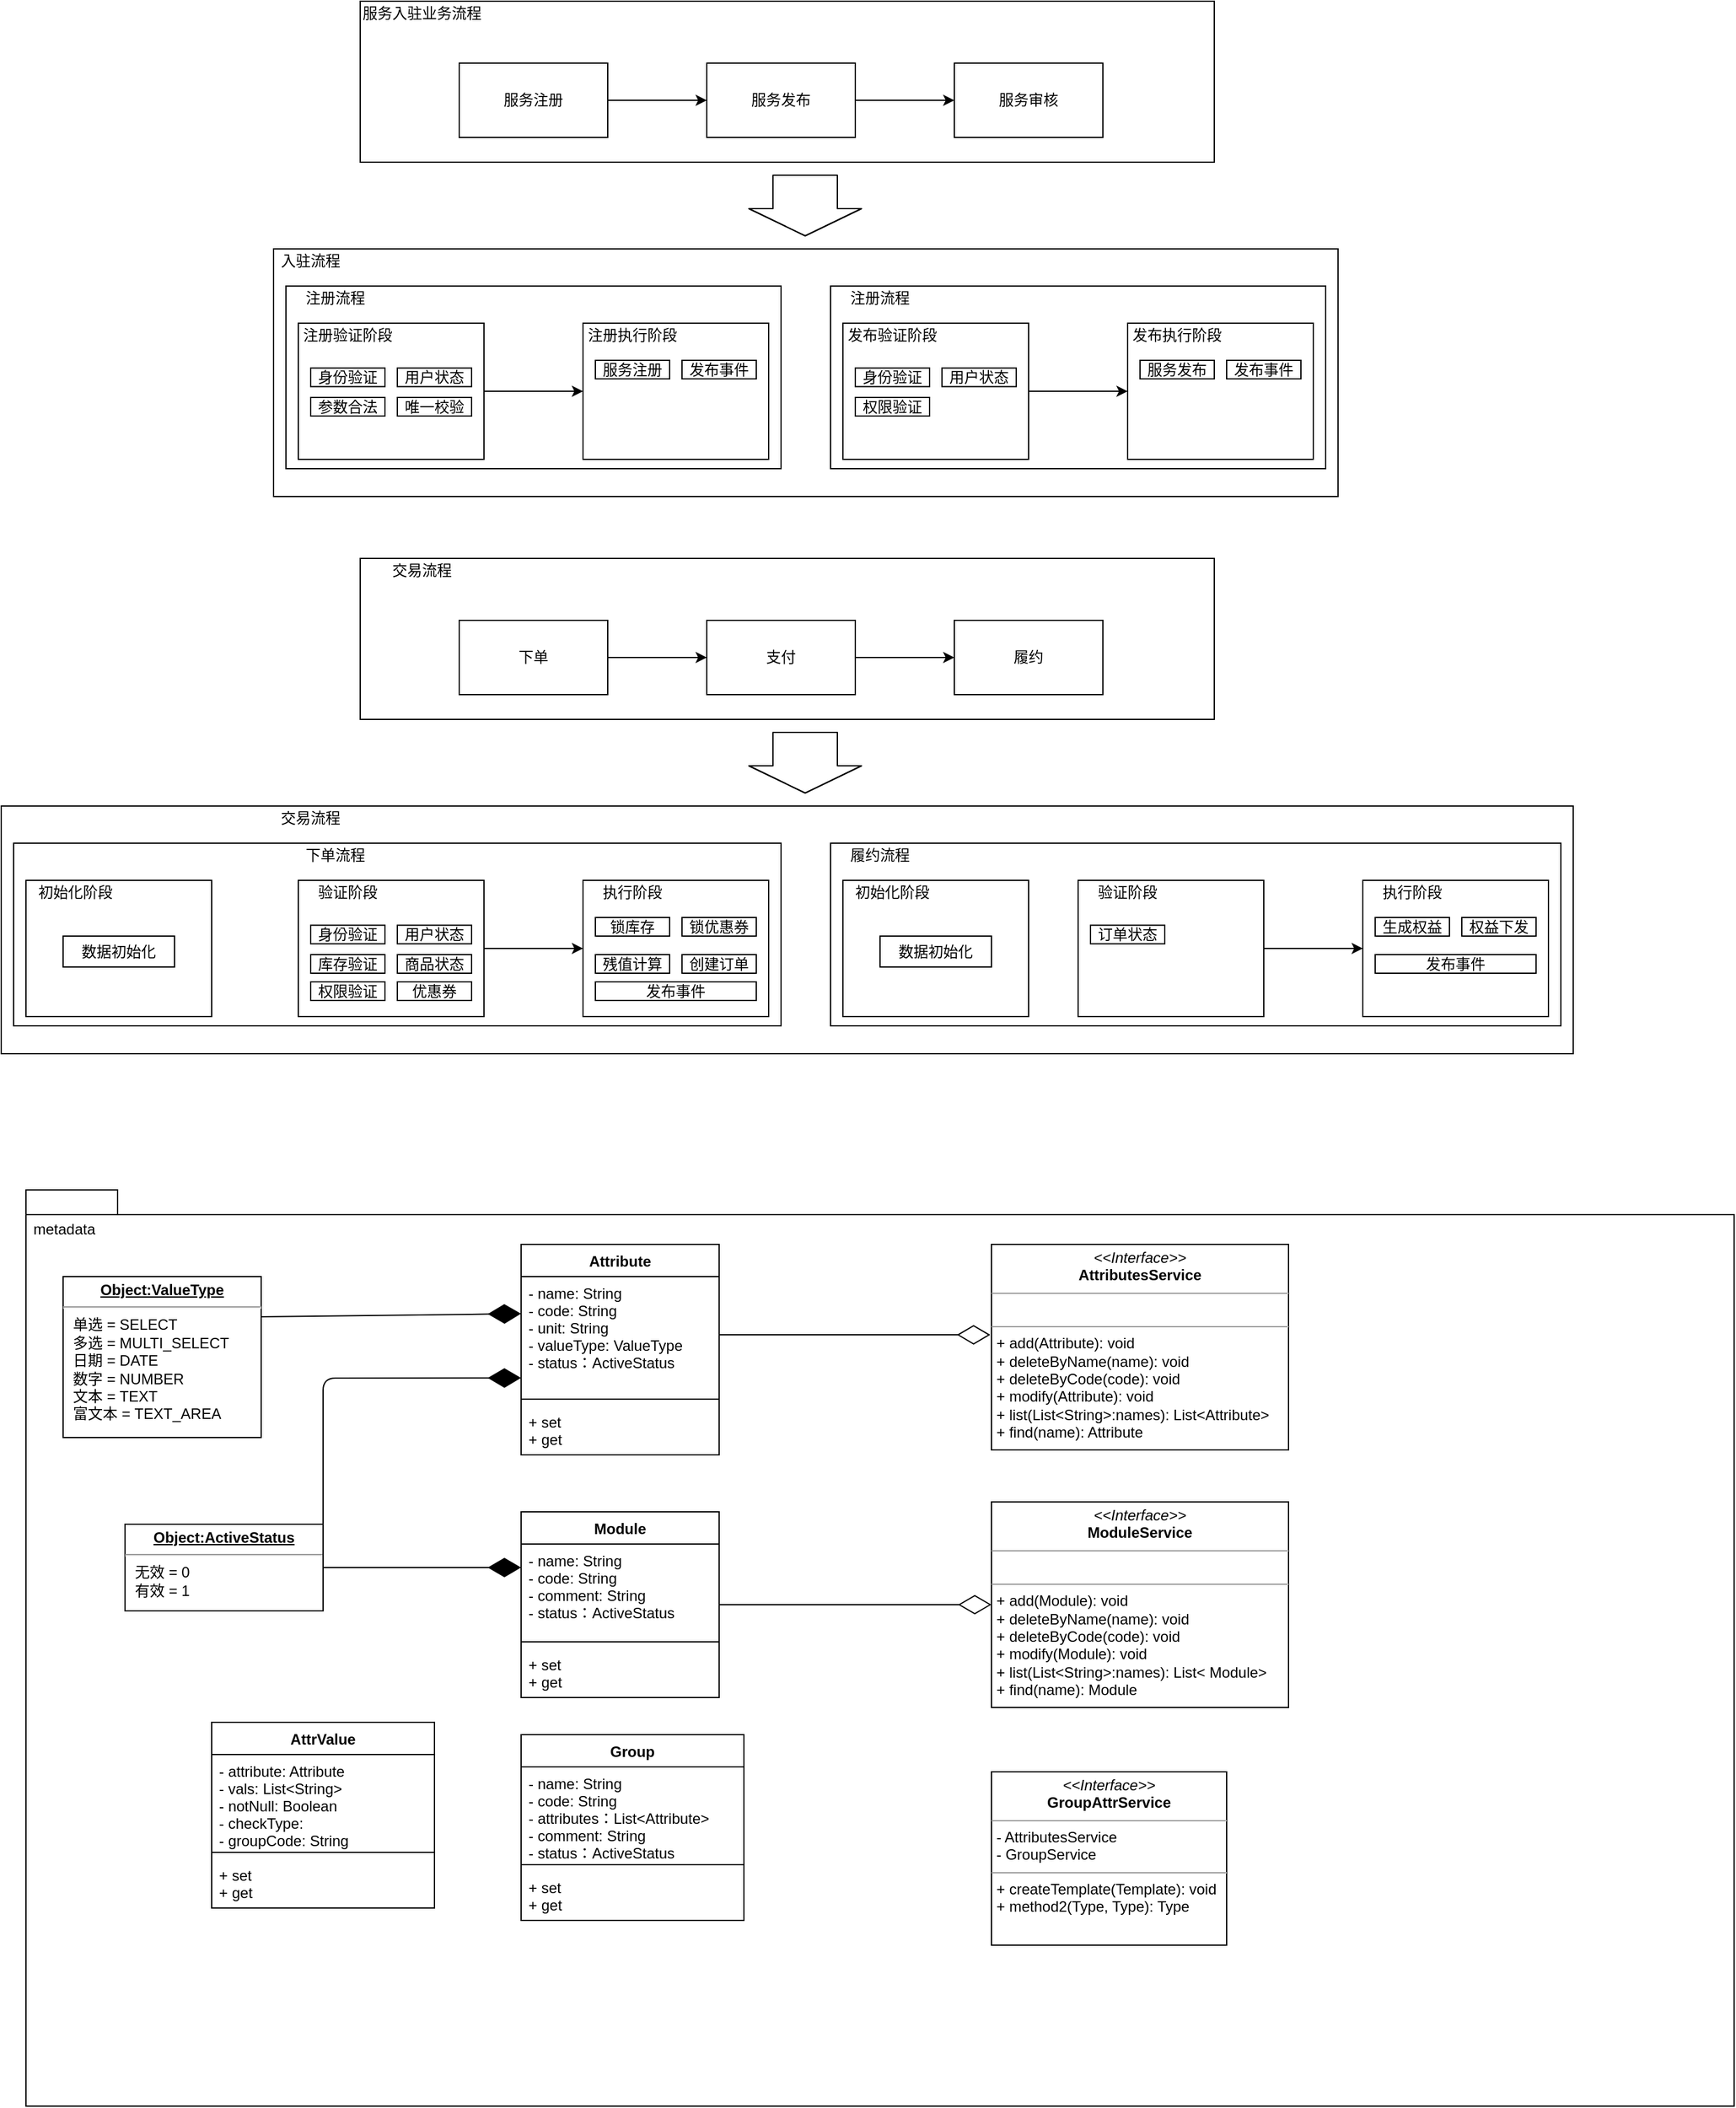 <mxfile version="14.4.8" type="github">
  <diagram id="q26WDrjZsxecTwzou5Jp" name="Page-1">
    <mxGraphModel dx="1426" dy="745" grid="1" gridSize="10" guides="1" tooltips="1" connect="1" arrows="1" fold="1" page="1" pageScale="1" pageWidth="1654" pageHeight="2336" math="0" shadow="0">
      <root>
        <mxCell id="0" />
        <mxCell id="1" parent="0" />
        <mxCell id="40V8CMABnjfzMoxlq0PH-49" value="" style="group" vertex="1" connectable="0" parent="1">
          <mxGeometry x="230" y="580" width="860" height="400" as="geometry" />
        </mxCell>
        <mxCell id="40V8CMABnjfzMoxlq0PH-50" value="" style="rounded=0;whiteSpace=wrap;html=1;" vertex="1" parent="40V8CMABnjfzMoxlq0PH-49">
          <mxGeometry x="70" width="690" height="130" as="geometry" />
        </mxCell>
        <mxCell id="40V8CMABnjfzMoxlq0PH-51" value="服务注册" style="rounded=0;whiteSpace=wrap;html=1;" vertex="1" parent="40V8CMABnjfzMoxlq0PH-49">
          <mxGeometry x="150" y="50" width="120" height="60" as="geometry" />
        </mxCell>
        <mxCell id="40V8CMABnjfzMoxlq0PH-52" value="服务发布" style="rounded=0;whiteSpace=wrap;html=1;" vertex="1" parent="40V8CMABnjfzMoxlq0PH-49">
          <mxGeometry x="350" y="50" width="120" height="60" as="geometry" />
        </mxCell>
        <mxCell id="40V8CMABnjfzMoxlq0PH-53" value="" style="edgeStyle=orthogonalEdgeStyle;rounded=0;orthogonalLoop=1;jettySize=auto;html=1;" edge="1" parent="40V8CMABnjfzMoxlq0PH-49" source="40V8CMABnjfzMoxlq0PH-51" target="40V8CMABnjfzMoxlq0PH-52">
          <mxGeometry relative="1" as="geometry" />
        </mxCell>
        <mxCell id="40V8CMABnjfzMoxlq0PH-54" value="服务入驻业务流程" style="text;html=1;strokeColor=none;fillColor=none;align=center;verticalAlign=middle;whiteSpace=wrap;rounded=0;" vertex="1" parent="40V8CMABnjfzMoxlq0PH-49">
          <mxGeometry x="70" width="100" height="20" as="geometry" />
        </mxCell>
        <mxCell id="40V8CMABnjfzMoxlq0PH-55" value="" style="shape=flexArrow;endArrow=classic;html=1;endWidth=38;endSize=7;width=52;" edge="1" parent="40V8CMABnjfzMoxlq0PH-49">
          <mxGeometry width="50" height="50" relative="1" as="geometry">
            <mxPoint x="429.5" y="140" as="sourcePoint" />
            <mxPoint x="429.5" y="190" as="targetPoint" />
            <Array as="points">
              <mxPoint x="429.5" y="150" />
            </Array>
          </mxGeometry>
        </mxCell>
        <mxCell id="40V8CMABnjfzMoxlq0PH-56" value="" style="rounded=0;whiteSpace=wrap;html=1;" vertex="1" parent="40V8CMABnjfzMoxlq0PH-49">
          <mxGeometry y="200" width="860" height="200" as="geometry" />
        </mxCell>
        <mxCell id="40V8CMABnjfzMoxlq0PH-57" value="入驻流程" style="text;html=1;strokeColor=none;fillColor=none;align=center;verticalAlign=middle;whiteSpace=wrap;rounded=0;" vertex="1" parent="40V8CMABnjfzMoxlq0PH-49">
          <mxGeometry y="200" width="60" height="20" as="geometry" />
        </mxCell>
        <mxCell id="40V8CMABnjfzMoxlq0PH-58" value="" style="rounded=0;whiteSpace=wrap;html=1;" vertex="1" parent="40V8CMABnjfzMoxlq0PH-49">
          <mxGeometry x="10" y="230" width="400" height="147.5" as="geometry" />
        </mxCell>
        <mxCell id="40V8CMABnjfzMoxlq0PH-59" value="" style="rounded=0;whiteSpace=wrap;html=1;" vertex="1" parent="40V8CMABnjfzMoxlq0PH-49">
          <mxGeometry x="20" y="260" width="150" height="110" as="geometry" />
        </mxCell>
        <mxCell id="40V8CMABnjfzMoxlq0PH-60" value="注册验证阶段" style="text;html=1;strokeColor=none;fillColor=none;align=center;verticalAlign=middle;whiteSpace=wrap;rounded=0;" vertex="1" parent="40V8CMABnjfzMoxlq0PH-49">
          <mxGeometry x="20" y="260" width="80" height="20" as="geometry" />
        </mxCell>
        <mxCell id="40V8CMABnjfzMoxlq0PH-61" value="身份验证" style="rounded=0;whiteSpace=wrap;html=1;" vertex="1" parent="40V8CMABnjfzMoxlq0PH-49">
          <mxGeometry x="30" y="296.25" width="60" height="15" as="geometry" />
        </mxCell>
        <mxCell id="40V8CMABnjfzMoxlq0PH-62" value="参数合法" style="rounded=0;whiteSpace=wrap;html=1;" vertex="1" parent="40V8CMABnjfzMoxlq0PH-49">
          <mxGeometry x="30" y="320" width="60" height="15" as="geometry" />
        </mxCell>
        <mxCell id="40V8CMABnjfzMoxlq0PH-63" value="唯一校验" style="rounded=0;whiteSpace=wrap;html=1;" vertex="1" parent="40V8CMABnjfzMoxlq0PH-49">
          <mxGeometry x="100" y="320" width="60" height="15" as="geometry" />
        </mxCell>
        <mxCell id="40V8CMABnjfzMoxlq0PH-64" value="" style="rounded=0;whiteSpace=wrap;html=1;" vertex="1" parent="40V8CMABnjfzMoxlq0PH-49">
          <mxGeometry x="250" y="260" width="150" height="110" as="geometry" />
        </mxCell>
        <mxCell id="40V8CMABnjfzMoxlq0PH-65" value="" style="edgeStyle=orthogonalEdgeStyle;rounded=0;orthogonalLoop=1;jettySize=auto;html=1;" edge="1" parent="40V8CMABnjfzMoxlq0PH-49" source="40V8CMABnjfzMoxlq0PH-59" target="40V8CMABnjfzMoxlq0PH-64">
          <mxGeometry relative="1" as="geometry" />
        </mxCell>
        <mxCell id="40V8CMABnjfzMoxlq0PH-66" value="注册执行阶段" style="text;html=1;strokeColor=none;fillColor=none;align=center;verticalAlign=middle;whiteSpace=wrap;rounded=0;" vertex="1" parent="40V8CMABnjfzMoxlq0PH-49">
          <mxGeometry x="250" y="260" width="80" height="20" as="geometry" />
        </mxCell>
        <mxCell id="40V8CMABnjfzMoxlq0PH-67" value="用户状态" style="rounded=0;whiteSpace=wrap;html=1;" vertex="1" parent="40V8CMABnjfzMoxlq0PH-49">
          <mxGeometry x="100" y="296.25" width="60" height="15" as="geometry" />
        </mxCell>
        <mxCell id="40V8CMABnjfzMoxlq0PH-68" value="服务注册" style="rounded=0;whiteSpace=wrap;html=1;" vertex="1" parent="40V8CMABnjfzMoxlq0PH-49">
          <mxGeometry x="260" y="290" width="60" height="15" as="geometry" />
        </mxCell>
        <mxCell id="40V8CMABnjfzMoxlq0PH-69" value="发布事件" style="rounded=0;whiteSpace=wrap;html=1;" vertex="1" parent="40V8CMABnjfzMoxlq0PH-49">
          <mxGeometry x="330" y="290" width="60" height="15" as="geometry" />
        </mxCell>
        <mxCell id="40V8CMABnjfzMoxlq0PH-70" value="注册流程" style="text;html=1;strokeColor=none;fillColor=none;align=center;verticalAlign=middle;whiteSpace=wrap;rounded=0;" vertex="1" parent="40V8CMABnjfzMoxlq0PH-49">
          <mxGeometry x="10" y="230" width="80" height="20" as="geometry" />
        </mxCell>
        <mxCell id="40V8CMABnjfzMoxlq0PH-71" value="" style="rounded=0;whiteSpace=wrap;html=1;" vertex="1" parent="40V8CMABnjfzMoxlq0PH-49">
          <mxGeometry x="450" y="230" width="400" height="147.5" as="geometry" />
        </mxCell>
        <mxCell id="40V8CMABnjfzMoxlq0PH-72" value="" style="rounded=0;whiteSpace=wrap;html=1;" vertex="1" parent="40V8CMABnjfzMoxlq0PH-49">
          <mxGeometry x="460" y="260" width="150" height="110" as="geometry" />
        </mxCell>
        <mxCell id="40V8CMABnjfzMoxlq0PH-73" value="发布验证阶段" style="text;html=1;strokeColor=none;fillColor=none;align=center;verticalAlign=middle;whiteSpace=wrap;rounded=0;" vertex="1" parent="40V8CMABnjfzMoxlq0PH-49">
          <mxGeometry x="460" y="260" width="80" height="20" as="geometry" />
        </mxCell>
        <mxCell id="40V8CMABnjfzMoxlq0PH-74" value="身份验证" style="rounded=0;whiteSpace=wrap;html=1;" vertex="1" parent="40V8CMABnjfzMoxlq0PH-49">
          <mxGeometry x="470" y="296.25" width="60" height="15" as="geometry" />
        </mxCell>
        <mxCell id="40V8CMABnjfzMoxlq0PH-75" value="" style="rounded=0;whiteSpace=wrap;html=1;" vertex="1" parent="40V8CMABnjfzMoxlq0PH-49">
          <mxGeometry x="690" y="260" width="150" height="110" as="geometry" />
        </mxCell>
        <mxCell id="40V8CMABnjfzMoxlq0PH-76" value="发布执行阶段" style="text;html=1;strokeColor=none;fillColor=none;align=center;verticalAlign=middle;whiteSpace=wrap;rounded=0;" vertex="1" parent="40V8CMABnjfzMoxlq0PH-49">
          <mxGeometry x="690" y="260" width="80" height="20" as="geometry" />
        </mxCell>
        <mxCell id="40V8CMABnjfzMoxlq0PH-77" value="用户状态" style="rounded=0;whiteSpace=wrap;html=1;" vertex="1" parent="40V8CMABnjfzMoxlq0PH-49">
          <mxGeometry x="540" y="296.25" width="60" height="15" as="geometry" />
        </mxCell>
        <mxCell id="40V8CMABnjfzMoxlq0PH-78" value="服务发布" style="rounded=0;whiteSpace=wrap;html=1;" vertex="1" parent="40V8CMABnjfzMoxlq0PH-49">
          <mxGeometry x="700" y="290" width="60" height="15" as="geometry" />
        </mxCell>
        <mxCell id="40V8CMABnjfzMoxlq0PH-79" value="发布事件" style="rounded=0;whiteSpace=wrap;html=1;" vertex="1" parent="40V8CMABnjfzMoxlq0PH-49">
          <mxGeometry x="770" y="290" width="60" height="15" as="geometry" />
        </mxCell>
        <mxCell id="40V8CMABnjfzMoxlq0PH-80" value="注册流程" style="text;html=1;strokeColor=none;fillColor=none;align=center;verticalAlign=middle;whiteSpace=wrap;rounded=0;" vertex="1" parent="40V8CMABnjfzMoxlq0PH-49">
          <mxGeometry x="450" y="230" width="80" height="20" as="geometry" />
        </mxCell>
        <mxCell id="40V8CMABnjfzMoxlq0PH-81" value="权限验证" style="rounded=0;whiteSpace=wrap;html=1;" vertex="1" parent="40V8CMABnjfzMoxlq0PH-49">
          <mxGeometry x="470" y="320" width="60" height="15" as="geometry" />
        </mxCell>
        <mxCell id="40V8CMABnjfzMoxlq0PH-82" value="服务审核" style="rounded=0;whiteSpace=wrap;html=1;" vertex="1" parent="40V8CMABnjfzMoxlq0PH-49">
          <mxGeometry x="550" y="50" width="120" height="60" as="geometry" />
        </mxCell>
        <mxCell id="40V8CMABnjfzMoxlq0PH-83" value="" style="edgeStyle=orthogonalEdgeStyle;rounded=0;orthogonalLoop=1;jettySize=auto;html=1;" edge="1" parent="40V8CMABnjfzMoxlq0PH-49" source="40V8CMABnjfzMoxlq0PH-52" target="40V8CMABnjfzMoxlq0PH-82">
          <mxGeometry relative="1" as="geometry" />
        </mxCell>
        <mxCell id="40V8CMABnjfzMoxlq0PH-84" value="" style="endArrow=classic;html=1;entryX=0;entryY=0.5;entryDx=0;entryDy=0;exitX=1;exitY=0.5;exitDx=0;exitDy=0;" edge="1" parent="40V8CMABnjfzMoxlq0PH-49" source="40V8CMABnjfzMoxlq0PH-72" target="40V8CMABnjfzMoxlq0PH-75">
          <mxGeometry width="50" height="50" relative="1" as="geometry">
            <mxPoint x="610" y="320" as="sourcePoint" />
            <mxPoint x="660" y="270" as="targetPoint" />
          </mxGeometry>
        </mxCell>
        <mxCell id="40V8CMABnjfzMoxlq0PH-1" value="" style="rounded=0;whiteSpace=wrap;html=1;" vertex="1" parent="1">
          <mxGeometry x="300" y="1030" width="690" height="130" as="geometry" />
        </mxCell>
        <mxCell id="40V8CMABnjfzMoxlq0PH-3" value="下单" style="rounded=0;whiteSpace=wrap;html=1;" vertex="1" parent="1">
          <mxGeometry x="380" y="1080" width="120" height="60" as="geometry" />
        </mxCell>
        <mxCell id="40V8CMABnjfzMoxlq0PH-5" value="支付" style="rounded=0;whiteSpace=wrap;html=1;" vertex="1" parent="1">
          <mxGeometry x="580" y="1080" width="120" height="60" as="geometry" />
        </mxCell>
        <mxCell id="40V8CMABnjfzMoxlq0PH-2" value="" style="edgeStyle=orthogonalEdgeStyle;rounded=0;orthogonalLoop=1;jettySize=auto;html=1;" edge="1" parent="1" source="40V8CMABnjfzMoxlq0PH-3" target="40V8CMABnjfzMoxlq0PH-5">
          <mxGeometry x="230" y="1030" as="geometry" />
        </mxCell>
        <mxCell id="40V8CMABnjfzMoxlq0PH-9" value="交易流程" style="text;html=1;strokeColor=none;fillColor=none;align=center;verticalAlign=middle;whiteSpace=wrap;rounded=0;" vertex="1" parent="1">
          <mxGeometry x="300" y="1030" width="100" height="20" as="geometry" />
        </mxCell>
        <mxCell id="40V8CMABnjfzMoxlq0PH-10" value="" style="shape=flexArrow;endArrow=classic;html=1;endWidth=38;endSize=7;width=52;" edge="1" parent="1">
          <mxGeometry x="230" y="1030" width="50" height="50" as="geometry">
            <mxPoint x="659.5" y="1170" as="sourcePoint" />
            <mxPoint x="659.5" y="1220" as="targetPoint" />
            <Array as="points">
              <mxPoint x="659.5" y="1180" />
            </Array>
          </mxGeometry>
        </mxCell>
        <mxCell id="40V8CMABnjfzMoxlq0PH-11" value="" style="rounded=0;whiteSpace=wrap;html=1;" vertex="1" parent="1">
          <mxGeometry x="10" y="1230" width="1270" height="200" as="geometry" />
        </mxCell>
        <mxCell id="40V8CMABnjfzMoxlq0PH-14" value="交易流程" style="text;html=1;strokeColor=none;fillColor=none;align=center;verticalAlign=middle;whiteSpace=wrap;rounded=0;" vertex="1" parent="1">
          <mxGeometry x="230" y="1230" width="60" height="20" as="geometry" />
        </mxCell>
        <mxCell id="40V8CMABnjfzMoxlq0PH-29" value="" style="rounded=0;whiteSpace=wrap;html=1;" vertex="1" parent="1">
          <mxGeometry x="20" y="1260" width="620" height="147.5" as="geometry" />
        </mxCell>
        <mxCell id="40V8CMABnjfzMoxlq0PH-13" value="" style="rounded=0;whiteSpace=wrap;html=1;" vertex="1" parent="1">
          <mxGeometry x="250" y="1290" width="150" height="110" as="geometry" />
        </mxCell>
        <mxCell id="40V8CMABnjfzMoxlq0PH-16" value="验证阶段" style="text;html=1;strokeColor=none;fillColor=none;align=center;verticalAlign=middle;whiteSpace=wrap;rounded=0;" vertex="1" parent="1">
          <mxGeometry x="250" y="1290" width="80" height="20" as="geometry" />
        </mxCell>
        <mxCell id="40V8CMABnjfzMoxlq0PH-17" value="身份验证" style="rounded=0;whiteSpace=wrap;html=1;" vertex="1" parent="1">
          <mxGeometry x="260" y="1326.25" width="60" height="15" as="geometry" />
        </mxCell>
        <mxCell id="40V8CMABnjfzMoxlq0PH-18" value="库存验证" style="rounded=0;whiteSpace=wrap;html=1;" vertex="1" parent="1">
          <mxGeometry x="260" y="1350" width="60" height="15" as="geometry" />
        </mxCell>
        <mxCell id="40V8CMABnjfzMoxlq0PH-19" value="商品状态" style="rounded=0;whiteSpace=wrap;html=1;" vertex="1" parent="1">
          <mxGeometry x="330" y="1350" width="60" height="15" as="geometry" />
        </mxCell>
        <mxCell id="40V8CMABnjfzMoxlq0PH-20" value="" style="rounded=0;whiteSpace=wrap;html=1;" vertex="1" parent="1">
          <mxGeometry x="480" y="1290" width="150" height="110" as="geometry" />
        </mxCell>
        <mxCell id="40V8CMABnjfzMoxlq0PH-21" value="" style="edgeStyle=orthogonalEdgeStyle;rounded=0;orthogonalLoop=1;jettySize=auto;html=1;" edge="1" parent="1" source="40V8CMABnjfzMoxlq0PH-13" target="40V8CMABnjfzMoxlq0PH-20">
          <mxGeometry x="230" y="1030" as="geometry" />
        </mxCell>
        <mxCell id="40V8CMABnjfzMoxlq0PH-22" value="执行阶段" style="text;html=1;strokeColor=none;fillColor=none;align=center;verticalAlign=middle;whiteSpace=wrap;rounded=0;" vertex="1" parent="1">
          <mxGeometry x="480" y="1290" width="80" height="20" as="geometry" />
        </mxCell>
        <mxCell id="40V8CMABnjfzMoxlq0PH-27" value="用户状态" style="rounded=0;whiteSpace=wrap;html=1;" vertex="1" parent="1">
          <mxGeometry x="330" y="1326.25" width="60" height="15" as="geometry" />
        </mxCell>
        <mxCell id="40V8CMABnjfzMoxlq0PH-30" value="锁库存" style="rounded=0;whiteSpace=wrap;html=1;" vertex="1" parent="1">
          <mxGeometry x="490" y="1320" width="60" height="15" as="geometry" />
        </mxCell>
        <mxCell id="40V8CMABnjfzMoxlq0PH-31" value="锁优惠券" style="rounded=0;whiteSpace=wrap;html=1;" vertex="1" parent="1">
          <mxGeometry x="560" y="1320" width="60" height="15" as="geometry" />
        </mxCell>
        <mxCell id="40V8CMABnjfzMoxlq0PH-32" value="下单流程" style="text;html=1;strokeColor=none;fillColor=none;align=center;verticalAlign=middle;whiteSpace=wrap;rounded=0;" vertex="1" parent="1">
          <mxGeometry x="240" y="1260" width="80" height="20" as="geometry" />
        </mxCell>
        <mxCell id="40V8CMABnjfzMoxlq0PH-33" value="" style="rounded=0;whiteSpace=wrap;html=1;" vertex="1" parent="1">
          <mxGeometry x="680" y="1260" width="590" height="147.5" as="geometry" />
        </mxCell>
        <mxCell id="40V8CMABnjfzMoxlq0PH-34" value="" style="rounded=0;whiteSpace=wrap;html=1;" vertex="1" parent="1">
          <mxGeometry x="880" y="1290" width="150" height="110" as="geometry" />
        </mxCell>
        <mxCell id="40V8CMABnjfzMoxlq0PH-35" value="验证阶段" style="text;html=1;strokeColor=none;fillColor=none;align=center;verticalAlign=middle;whiteSpace=wrap;rounded=0;" vertex="1" parent="1">
          <mxGeometry x="880" y="1290" width="80" height="20" as="geometry" />
        </mxCell>
        <mxCell id="40V8CMABnjfzMoxlq0PH-36" value="订单状态" style="rounded=0;whiteSpace=wrap;html=1;" vertex="1" parent="1">
          <mxGeometry x="890" y="1326.25" width="60" height="15" as="geometry" />
        </mxCell>
        <mxCell id="40V8CMABnjfzMoxlq0PH-37" value="" style="rounded=0;whiteSpace=wrap;html=1;" vertex="1" parent="1">
          <mxGeometry x="1110" y="1290" width="150" height="110" as="geometry" />
        </mxCell>
        <mxCell id="40V8CMABnjfzMoxlq0PH-38" value="执行阶段" style="text;html=1;strokeColor=none;fillColor=none;align=center;verticalAlign=middle;whiteSpace=wrap;rounded=0;" vertex="1" parent="1">
          <mxGeometry x="1110" y="1290" width="80" height="20" as="geometry" />
        </mxCell>
        <mxCell id="40V8CMABnjfzMoxlq0PH-40" value="生成权益" style="rounded=0;whiteSpace=wrap;html=1;" vertex="1" parent="1">
          <mxGeometry x="1120" y="1320" width="60" height="15" as="geometry" />
        </mxCell>
        <mxCell id="40V8CMABnjfzMoxlq0PH-41" value="权益下发" style="rounded=0;whiteSpace=wrap;html=1;" vertex="1" parent="1">
          <mxGeometry x="1190" y="1320" width="60" height="15" as="geometry" />
        </mxCell>
        <mxCell id="40V8CMABnjfzMoxlq0PH-42" value="履约流程" style="text;html=1;strokeColor=none;fillColor=none;align=center;verticalAlign=middle;whiteSpace=wrap;rounded=0;" vertex="1" parent="1">
          <mxGeometry x="680" y="1260" width="80" height="20" as="geometry" />
        </mxCell>
        <mxCell id="40V8CMABnjfzMoxlq0PH-44" value="履约" style="rounded=0;whiteSpace=wrap;html=1;" vertex="1" parent="1">
          <mxGeometry x="780" y="1080" width="120" height="60" as="geometry" />
        </mxCell>
        <mxCell id="40V8CMABnjfzMoxlq0PH-45" value="" style="edgeStyle=orthogonalEdgeStyle;rounded=0;orthogonalLoop=1;jettySize=auto;html=1;" edge="1" parent="1" source="40V8CMABnjfzMoxlq0PH-5" target="40V8CMABnjfzMoxlq0PH-44">
          <mxGeometry x="230" y="1030" as="geometry" />
        </mxCell>
        <mxCell id="40V8CMABnjfzMoxlq0PH-48" value="" style="endArrow=classic;html=1;entryX=0;entryY=0.5;entryDx=0;entryDy=0;exitX=1;exitY=0.5;exitDx=0;exitDy=0;" edge="1" parent="1" source="40V8CMABnjfzMoxlq0PH-34" target="40V8CMABnjfzMoxlq0PH-37">
          <mxGeometry x="420" y="1030" width="50" height="50" as="geometry">
            <mxPoint x="1030" y="1350" as="sourcePoint" />
            <mxPoint x="1080" y="1300" as="targetPoint" />
          </mxGeometry>
        </mxCell>
        <mxCell id="40V8CMABnjfzMoxlq0PH-85" value="" style="rounded=0;whiteSpace=wrap;html=1;" vertex="1" parent="1">
          <mxGeometry x="30" y="1290" width="150" height="110" as="geometry" />
        </mxCell>
        <mxCell id="40V8CMABnjfzMoxlq0PH-86" value="初始化阶段" style="text;html=1;strokeColor=none;fillColor=none;align=center;verticalAlign=middle;whiteSpace=wrap;rounded=0;" vertex="1" parent="1">
          <mxGeometry x="30" y="1290" width="80" height="20" as="geometry" />
        </mxCell>
        <mxCell id="40V8CMABnjfzMoxlq0PH-87" value="数据初始化" style="rounded=0;whiteSpace=wrap;html=1;" vertex="1" parent="1">
          <mxGeometry x="60" y="1335" width="90" height="25" as="geometry" />
        </mxCell>
        <mxCell id="40V8CMABnjfzMoxlq0PH-88" value="权限验证" style="rounded=0;whiteSpace=wrap;html=1;" vertex="1" parent="1">
          <mxGeometry x="260" y="1372" width="60" height="15" as="geometry" />
        </mxCell>
        <mxCell id="40V8CMABnjfzMoxlq0PH-89" value="优惠券" style="rounded=0;whiteSpace=wrap;html=1;" vertex="1" parent="1">
          <mxGeometry x="330" y="1372" width="60" height="15" as="geometry" />
        </mxCell>
        <mxCell id="40V8CMABnjfzMoxlq0PH-90" value="残值计算" style="rounded=0;whiteSpace=wrap;html=1;" vertex="1" parent="1">
          <mxGeometry x="490" y="1350" width="60" height="15" as="geometry" />
        </mxCell>
        <mxCell id="40V8CMABnjfzMoxlq0PH-91" value="创建订单" style="rounded=0;whiteSpace=wrap;html=1;" vertex="1" parent="1">
          <mxGeometry x="560" y="1350" width="60" height="15" as="geometry" />
        </mxCell>
        <mxCell id="40V8CMABnjfzMoxlq0PH-92" value="发布事件" style="rounded=0;whiteSpace=wrap;html=1;" vertex="1" parent="1">
          <mxGeometry x="490" y="1372" width="130" height="15" as="geometry" />
        </mxCell>
        <mxCell id="40V8CMABnjfzMoxlq0PH-94" value="" style="rounded=0;whiteSpace=wrap;html=1;" vertex="1" parent="1">
          <mxGeometry x="690" y="1290" width="150" height="110" as="geometry" />
        </mxCell>
        <mxCell id="40V8CMABnjfzMoxlq0PH-95" value="初始化阶段" style="text;html=1;strokeColor=none;fillColor=none;align=center;verticalAlign=middle;whiteSpace=wrap;rounded=0;" vertex="1" parent="1">
          <mxGeometry x="690" y="1290" width="80" height="20" as="geometry" />
        </mxCell>
        <mxCell id="40V8CMABnjfzMoxlq0PH-96" value="数据初始化" style="rounded=0;whiteSpace=wrap;html=1;" vertex="1" parent="1">
          <mxGeometry x="720" y="1335" width="90" height="25" as="geometry" />
        </mxCell>
        <mxCell id="40V8CMABnjfzMoxlq0PH-98" value="发布事件" style="rounded=0;whiteSpace=wrap;html=1;" vertex="1" parent="1">
          <mxGeometry x="1120" y="1350" width="130" height="15" as="geometry" />
        </mxCell>
        <mxCell id="40V8CMABnjfzMoxlq0PH-99" value="" style="shape=folder;fontStyle=1;spacingTop=10;tabWidth=30;tabHeight=20;tabPosition=left;html=1;" vertex="1" parent="1">
          <mxGeometry x="30" y="1540" width="1380" height="740" as="geometry" />
        </mxCell>
        <mxCell id="40V8CMABnjfzMoxlq0PH-100" value="Attribute" style="swimlane;fontStyle=1;align=center;verticalAlign=top;childLayout=stackLayout;horizontal=1;startSize=26;horizontalStack=0;resizeParent=1;resizeParentMax=0;resizeLast=0;collapsible=1;marginBottom=0;" vertex="1" parent="1">
          <mxGeometry x="430" y="1584" width="160" height="170" as="geometry" />
        </mxCell>
        <mxCell id="40V8CMABnjfzMoxlq0PH-101" value="- name: String&#xa;- code: String&#xa;- unit: String&#xa;- valueType: ValueType &#xa;- status：ActiveStatus" style="text;strokeColor=none;fillColor=none;align=left;verticalAlign=top;spacingLeft=4;spacingRight=4;overflow=hidden;rotatable=0;points=[[0,0.5],[1,0.5]];portConstraint=eastwest;" vertex="1" parent="40V8CMABnjfzMoxlq0PH-100">
          <mxGeometry y="26" width="160" height="94" as="geometry" />
        </mxCell>
        <mxCell id="40V8CMABnjfzMoxlq0PH-102" value="" style="line;strokeWidth=1;fillColor=none;align=left;verticalAlign=middle;spacingTop=-1;spacingLeft=3;spacingRight=3;rotatable=0;labelPosition=right;points=[];portConstraint=eastwest;" vertex="1" parent="40V8CMABnjfzMoxlq0PH-100">
          <mxGeometry y="120" width="160" height="10" as="geometry" />
        </mxCell>
        <mxCell id="40V8CMABnjfzMoxlq0PH-103" value="+ set&#xa;+ get" style="text;strokeColor=none;fillColor=none;align=left;verticalAlign=top;spacingLeft=4;spacingRight=4;overflow=hidden;rotatable=0;points=[[0,0.5],[1,0.5]];portConstraint=eastwest;" vertex="1" parent="40V8CMABnjfzMoxlq0PH-100">
          <mxGeometry y="130" width="160" height="40" as="geometry" />
        </mxCell>
        <mxCell id="40V8CMABnjfzMoxlq0PH-104" value="metadata" style="text;strokeColor=none;fillColor=none;align=left;verticalAlign=top;spacingLeft=4;spacingRight=4;overflow=hidden;rotatable=0;points=[[0,0.5],[1,0.5]];portConstraint=eastwest;" vertex="1" parent="1">
          <mxGeometry x="30" y="1558" width="100" height="26" as="geometry" />
        </mxCell>
        <mxCell id="40V8CMABnjfzMoxlq0PH-106" value="&lt;p style=&quot;margin: 0px ; margin-top: 4px ; text-align: center&quot;&gt;&lt;i&gt;&amp;lt;&amp;lt;Interface&amp;gt;&amp;gt;&lt;/i&gt;&lt;br&gt;&lt;b&gt;AttributesService&lt;/b&gt;&lt;/p&gt;&lt;hr size=&quot;1&quot;&gt;&lt;p style=&quot;margin: 0px ; margin-left: 4px&quot;&gt;&lt;br&gt;&lt;/p&gt;&lt;hr size=&quot;1&quot;&gt;&lt;p style=&quot;margin: 0px ; margin-left: 4px&quot;&gt;+ add(Attribute): void&lt;br&gt;+ deleteByName(name): void&lt;/p&gt;&lt;p style=&quot;margin: 0px ; margin-left: 4px&quot;&gt;+ deleteByCode(code): void&lt;/p&gt;&lt;p style=&quot;margin: 0px ; margin-left: 4px&quot;&gt;+ modify(Attribute): void&lt;/p&gt;&lt;p style=&quot;margin: 0px ; margin-left: 4px&quot;&gt;+ list(List&amp;lt;String&amp;gt;:names): List&amp;lt;Attribute&amp;gt;&lt;/p&gt;&lt;p style=&quot;margin: 0px ; margin-left: 4px&quot;&gt;+ find(name): Attribute&lt;/p&gt;" style="verticalAlign=top;align=left;overflow=fill;fontSize=12;fontFamily=Helvetica;html=1;" vertex="1" parent="1">
          <mxGeometry x="810" y="1584" width="240" height="166" as="geometry" />
        </mxCell>
        <mxCell id="40V8CMABnjfzMoxlq0PH-107" value="&lt;p style=&quot;margin: 0px ; margin-top: 4px ; text-align: center&quot;&gt;&lt;i&gt;&amp;lt;&amp;lt;Interface&amp;gt;&amp;gt;&lt;/i&gt;&lt;br&gt;&lt;b&gt;GroupAttrService&lt;/b&gt;&lt;/p&gt;&lt;hr size=&quot;1&quot;&gt;&lt;p style=&quot;margin: 0px ; margin-left: 4px&quot;&gt;- AttributesService&lt;/p&gt;&lt;p style=&quot;margin: 0px ; margin-left: 4px&quot;&gt;- GroupService&lt;/p&gt;&lt;hr size=&quot;1&quot;&gt;&lt;p style=&quot;margin: 0px ; margin-left: 4px&quot;&gt;+ createTemplate(Template): void&lt;br&gt;+ method2(Type, Type): Type&lt;/p&gt;" style="verticalAlign=top;align=left;overflow=fill;fontSize=12;fontFamily=Helvetica;html=1;" vertex="1" parent="1">
          <mxGeometry x="810" y="2010" width="190" height="140" as="geometry" />
        </mxCell>
        <mxCell id="40V8CMABnjfzMoxlq0PH-108" value="&lt;p style=&quot;margin: 0px ; margin-top: 4px ; text-align: center ; text-decoration: underline&quot;&gt;&lt;b&gt;Object:ValueType&lt;/b&gt;&lt;/p&gt;&lt;hr&gt;&lt;p style=&quot;margin: 0px ; margin-left: 8px&quot;&gt;单选 = SELECT&lt;br&gt;多选 = MULTI_SELECT&lt;br&gt;日期 = DATE&lt;/p&gt;&lt;p style=&quot;margin: 0px ; margin-left: 8px&quot;&gt;数字 = NUMBER&lt;/p&gt;&lt;p style=&quot;margin: 0px ; margin-left: 8px&quot;&gt;文本 = TEXT&lt;/p&gt;&lt;p style=&quot;margin: 0px ; margin-left: 8px&quot;&gt;富文本 = TEXT_AREA&lt;/p&gt;" style="verticalAlign=top;align=left;overflow=fill;fontSize=12;fontFamily=Helvetica;html=1;" vertex="1" parent="1">
          <mxGeometry x="60" y="1610" width="160" height="130" as="geometry" />
        </mxCell>
        <mxCell id="40V8CMABnjfzMoxlq0PH-109" value="" style="endArrow=diamondThin;endFill=1;endSize=24;html=1;exitX=1;exitY=0.25;exitDx=0;exitDy=0;entryX=0;entryY=0.319;entryDx=0;entryDy=0;entryPerimeter=0;" edge="1" parent="1" source="40V8CMABnjfzMoxlq0PH-108" target="40V8CMABnjfzMoxlq0PH-101">
          <mxGeometry width="160" relative="1" as="geometry">
            <mxPoint x="270" y="1674.5" as="sourcePoint" />
            <mxPoint x="430" y="1674.5" as="targetPoint" />
          </mxGeometry>
        </mxCell>
        <mxCell id="40V8CMABnjfzMoxlq0PH-110" value="&lt;p style=&quot;margin: 0px ; margin-top: 4px ; text-align: center ; text-decoration: underline&quot;&gt;&lt;b&gt;Object:ActiveStatus&lt;/b&gt;&lt;/p&gt;&lt;hr&gt;&lt;p style=&quot;margin: 0px ; margin-left: 8px&quot;&gt;无效 = 0&lt;br&gt;有效 = 1&lt;br&gt;&lt;/p&gt;" style="verticalAlign=top;align=left;overflow=fill;fontSize=12;fontFamily=Helvetica;html=1;" vertex="1" parent="1">
          <mxGeometry x="110" y="1810" width="160" height="70" as="geometry" />
        </mxCell>
        <mxCell id="40V8CMABnjfzMoxlq0PH-111" value="" style="endArrow=diamondThin;endFill=1;endSize=24;html=1;exitX=1;exitY=0.5;exitDx=0;exitDy=0;entryX=0;entryY=0.871;entryDx=0;entryDy=0;entryPerimeter=0;" edge="1" parent="1" source="40V8CMABnjfzMoxlq0PH-110" target="40V8CMABnjfzMoxlq0PH-101">
          <mxGeometry width="160" relative="1" as="geometry">
            <mxPoint x="220" y="1812.5" as="sourcePoint" />
            <mxPoint x="430" y="1812" as="targetPoint" />
            <Array as="points">
              <mxPoint x="270" y="1692" />
            </Array>
          </mxGeometry>
        </mxCell>
        <mxCell id="40V8CMABnjfzMoxlq0PH-112" value="" style="endArrow=diamondThin;endFill=0;endSize=24;html=1;exitX=1;exitY=0.5;exitDx=0;exitDy=0;entryX=-0.004;entryY=0.44;entryDx=0;entryDy=0;entryPerimeter=0;" edge="1" parent="1" source="40V8CMABnjfzMoxlq0PH-101" target="40V8CMABnjfzMoxlq0PH-106">
          <mxGeometry width="160" relative="1" as="geometry">
            <mxPoint x="770" y="1668.5" as="sourcePoint" />
            <mxPoint x="930" y="1668.5" as="targetPoint" />
          </mxGeometry>
        </mxCell>
        <mxCell id="40V8CMABnjfzMoxlq0PH-113" value="Module" style="swimlane;fontStyle=1;align=center;verticalAlign=top;childLayout=stackLayout;horizontal=1;startSize=26;horizontalStack=0;resizeParent=1;resizeParentMax=0;resizeLast=0;collapsible=1;marginBottom=0;" vertex="1" parent="1">
          <mxGeometry x="430" y="1800" width="160" height="150" as="geometry" />
        </mxCell>
        <mxCell id="40V8CMABnjfzMoxlq0PH-114" value="- name: String&#xa;- code: String&#xa;- comment: String &#xa;- status：ActiveStatus" style="text;strokeColor=none;fillColor=none;align=left;verticalAlign=top;spacingLeft=4;spacingRight=4;overflow=hidden;rotatable=0;points=[[0,0.5],[1,0.5]];portConstraint=eastwest;" vertex="1" parent="40V8CMABnjfzMoxlq0PH-113">
          <mxGeometry y="26" width="160" height="74" as="geometry" />
        </mxCell>
        <mxCell id="40V8CMABnjfzMoxlq0PH-115" value="" style="line;strokeWidth=1;fillColor=none;align=left;verticalAlign=middle;spacingTop=-1;spacingLeft=3;spacingRight=3;rotatable=0;labelPosition=right;points=[];portConstraint=eastwest;" vertex="1" parent="40V8CMABnjfzMoxlq0PH-113">
          <mxGeometry y="100" width="160" height="10" as="geometry" />
        </mxCell>
        <mxCell id="40V8CMABnjfzMoxlq0PH-116" value="+ set&#xa;+ get" style="text;strokeColor=none;fillColor=none;align=left;verticalAlign=top;spacingLeft=4;spacingRight=4;overflow=hidden;rotatable=0;points=[[0,0.5],[1,0.5]];portConstraint=eastwest;" vertex="1" parent="40V8CMABnjfzMoxlq0PH-113">
          <mxGeometry y="110" width="160" height="40" as="geometry" />
        </mxCell>
        <mxCell id="40V8CMABnjfzMoxlq0PH-117" value="" style="endArrow=diamondThin;endFill=1;endSize=24;html=1;exitX=1;exitY=0.5;exitDx=0;exitDy=0;" edge="1" parent="1" source="40V8CMABnjfzMoxlq0PH-110">
          <mxGeometry width="160" relative="1" as="geometry">
            <mxPoint x="280" y="1973.13" as="sourcePoint" />
            <mxPoint x="430" y="1845" as="targetPoint" />
            <Array as="points" />
          </mxGeometry>
        </mxCell>
        <mxCell id="40V8CMABnjfzMoxlq0PH-118" value="&lt;p style=&quot;margin: 0px ; margin-top: 4px ; text-align: center&quot;&gt;&lt;i&gt;&amp;lt;&amp;lt;Interface&amp;gt;&amp;gt;&lt;/i&gt;&lt;br&gt;&lt;b&gt;ModuleService&lt;/b&gt;&lt;/p&gt;&lt;hr size=&quot;1&quot;&gt;&lt;p style=&quot;margin: 0px ; margin-left: 4px&quot;&gt;&lt;br&gt;&lt;/p&gt;&lt;hr size=&quot;1&quot;&gt;&lt;p style=&quot;margin: 0px ; margin-left: 4px&quot;&gt;+ add(Module): void&lt;br&gt;+ deleteByName(name): void&lt;/p&gt;&lt;p style=&quot;margin: 0px ; margin-left: 4px&quot;&gt;+ deleteByCode(code): void&lt;/p&gt;&lt;p style=&quot;margin: 0px ; margin-left: 4px&quot;&gt;+ modify(Module): void&lt;/p&gt;&lt;p style=&quot;margin: 0px ; margin-left: 4px&quot;&gt;+ list(List&amp;lt;String&amp;gt;:names): List&amp;lt;&amp;nbsp;Module&amp;gt;&lt;/p&gt;&lt;p style=&quot;margin: 0px ; margin-left: 4px&quot;&gt;+ find(name): Module&lt;/p&gt;" style="verticalAlign=top;align=left;overflow=fill;fontSize=12;fontFamily=Helvetica;html=1;" vertex="1" parent="1">
          <mxGeometry x="810" y="1792" width="240" height="166" as="geometry" />
        </mxCell>
        <mxCell id="40V8CMABnjfzMoxlq0PH-119" value="" style="endArrow=diamondThin;endFill=0;endSize=24;html=1;entryX=0;entryY=0.5;entryDx=0;entryDy=0;" edge="1" parent="1" target="40V8CMABnjfzMoxlq0PH-118">
          <mxGeometry width="160" relative="1" as="geometry">
            <mxPoint x="590" y="1875" as="sourcePoint" />
            <mxPoint x="820" y="1860" as="targetPoint" />
          </mxGeometry>
        </mxCell>
        <mxCell id="40V8CMABnjfzMoxlq0PH-120" value="Group" style="swimlane;fontStyle=1;align=center;verticalAlign=top;childLayout=stackLayout;horizontal=1;startSize=26;horizontalStack=0;resizeParent=1;resizeParentMax=0;resizeLast=0;collapsible=1;marginBottom=0;" vertex="1" parent="1">
          <mxGeometry x="430" y="1980" width="180" height="150" as="geometry" />
        </mxCell>
        <mxCell id="40V8CMABnjfzMoxlq0PH-121" value="- name: String&#xa;- code: String&#xa;- attributes：List&lt;Attribute&gt;&#xa;- comment: String &#xa;- status：ActiveStatus" style="text;strokeColor=none;fillColor=none;align=left;verticalAlign=top;spacingLeft=4;spacingRight=4;overflow=hidden;rotatable=0;points=[[0,0.5],[1,0.5]];portConstraint=eastwest;" vertex="1" parent="40V8CMABnjfzMoxlq0PH-120">
          <mxGeometry y="26" width="180" height="74" as="geometry" />
        </mxCell>
        <mxCell id="40V8CMABnjfzMoxlq0PH-122" value="" style="line;strokeWidth=1;fillColor=none;align=left;verticalAlign=middle;spacingTop=-1;spacingLeft=3;spacingRight=3;rotatable=0;labelPosition=right;points=[];portConstraint=eastwest;" vertex="1" parent="40V8CMABnjfzMoxlq0PH-120">
          <mxGeometry y="100" width="180" height="10" as="geometry" />
        </mxCell>
        <mxCell id="40V8CMABnjfzMoxlq0PH-123" value="+ set&#xa;+ get" style="text;strokeColor=none;fillColor=none;align=left;verticalAlign=top;spacingLeft=4;spacingRight=4;overflow=hidden;rotatable=0;points=[[0,0.5],[1,0.5]];portConstraint=eastwest;" vertex="1" parent="40V8CMABnjfzMoxlq0PH-120">
          <mxGeometry y="110" width="180" height="40" as="geometry" />
        </mxCell>
        <mxCell id="40V8CMABnjfzMoxlq0PH-124" value="AttrValue" style="swimlane;fontStyle=1;align=center;verticalAlign=top;childLayout=stackLayout;horizontal=1;startSize=26;horizontalStack=0;resizeParent=1;resizeParentMax=0;resizeLast=0;collapsible=1;marginBottom=0;" vertex="1" parent="1">
          <mxGeometry x="180" y="1970" width="180" height="150" as="geometry" />
        </mxCell>
        <mxCell id="40V8CMABnjfzMoxlq0PH-125" value="- attribute: Attribute&#xa;- vals: List&lt;String&gt;&#xa;- notNull: Boolean&#xa;- checkType:&#xa;- groupCode: String&#xa;- status：ActiveStatus" style="text;strokeColor=none;fillColor=none;align=left;verticalAlign=top;spacingLeft=4;spacingRight=4;overflow=hidden;rotatable=0;points=[[0,0.5],[1,0.5]];portConstraint=eastwest;" vertex="1" parent="40V8CMABnjfzMoxlq0PH-124">
          <mxGeometry y="26" width="180" height="74" as="geometry" />
        </mxCell>
        <mxCell id="40V8CMABnjfzMoxlq0PH-126" value="" style="line;strokeWidth=1;fillColor=none;align=left;verticalAlign=middle;spacingTop=-1;spacingLeft=3;spacingRight=3;rotatable=0;labelPosition=right;points=[];portConstraint=eastwest;" vertex="1" parent="40V8CMABnjfzMoxlq0PH-124">
          <mxGeometry y="100" width="180" height="10" as="geometry" />
        </mxCell>
        <mxCell id="40V8CMABnjfzMoxlq0PH-127" value="+ set&#xa;+ get" style="text;strokeColor=none;fillColor=none;align=left;verticalAlign=top;spacingLeft=4;spacingRight=4;overflow=hidden;rotatable=0;points=[[0,0.5],[1,0.5]];portConstraint=eastwest;" vertex="1" parent="40V8CMABnjfzMoxlq0PH-124">
          <mxGeometry y="110" width="180" height="40" as="geometry" />
        </mxCell>
      </root>
    </mxGraphModel>
  </diagram>
</mxfile>
